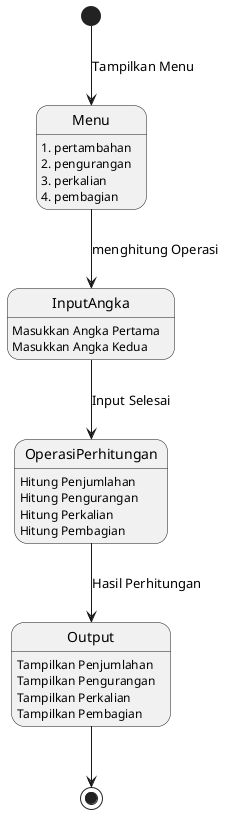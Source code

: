 @startuml
[*] --> Menu : Tampilkan Menu
Menu : 1. pertambahan
Menu : 2. pengurangan
Menu : 3. perkalian
Menu : 4. pembagian
Menu --> InputAngka : menghitung Operasi
InputAngka : Masukkan Angka Pertama
InputAngka : Masukkan Angka Kedua
InputAngka --> OperasiPerhitungan : Input Selesai
OperasiPerhitungan : Hitung Penjumlahan
OperasiPerhitungan : Hitung Pengurangan
OperasiPerhitungan : Hitung Perkalian
OperasiPerhitungan : Hitung Pembagian
OperasiPerhitungan --> Output : Hasil Perhitungan
Output : Tampilkan Penjumlahan
Output : Tampilkan Pengurangan
Output : Tampilkan Perkalian
Output : Tampilkan Pembagian
Output --> [*]
@enduml
